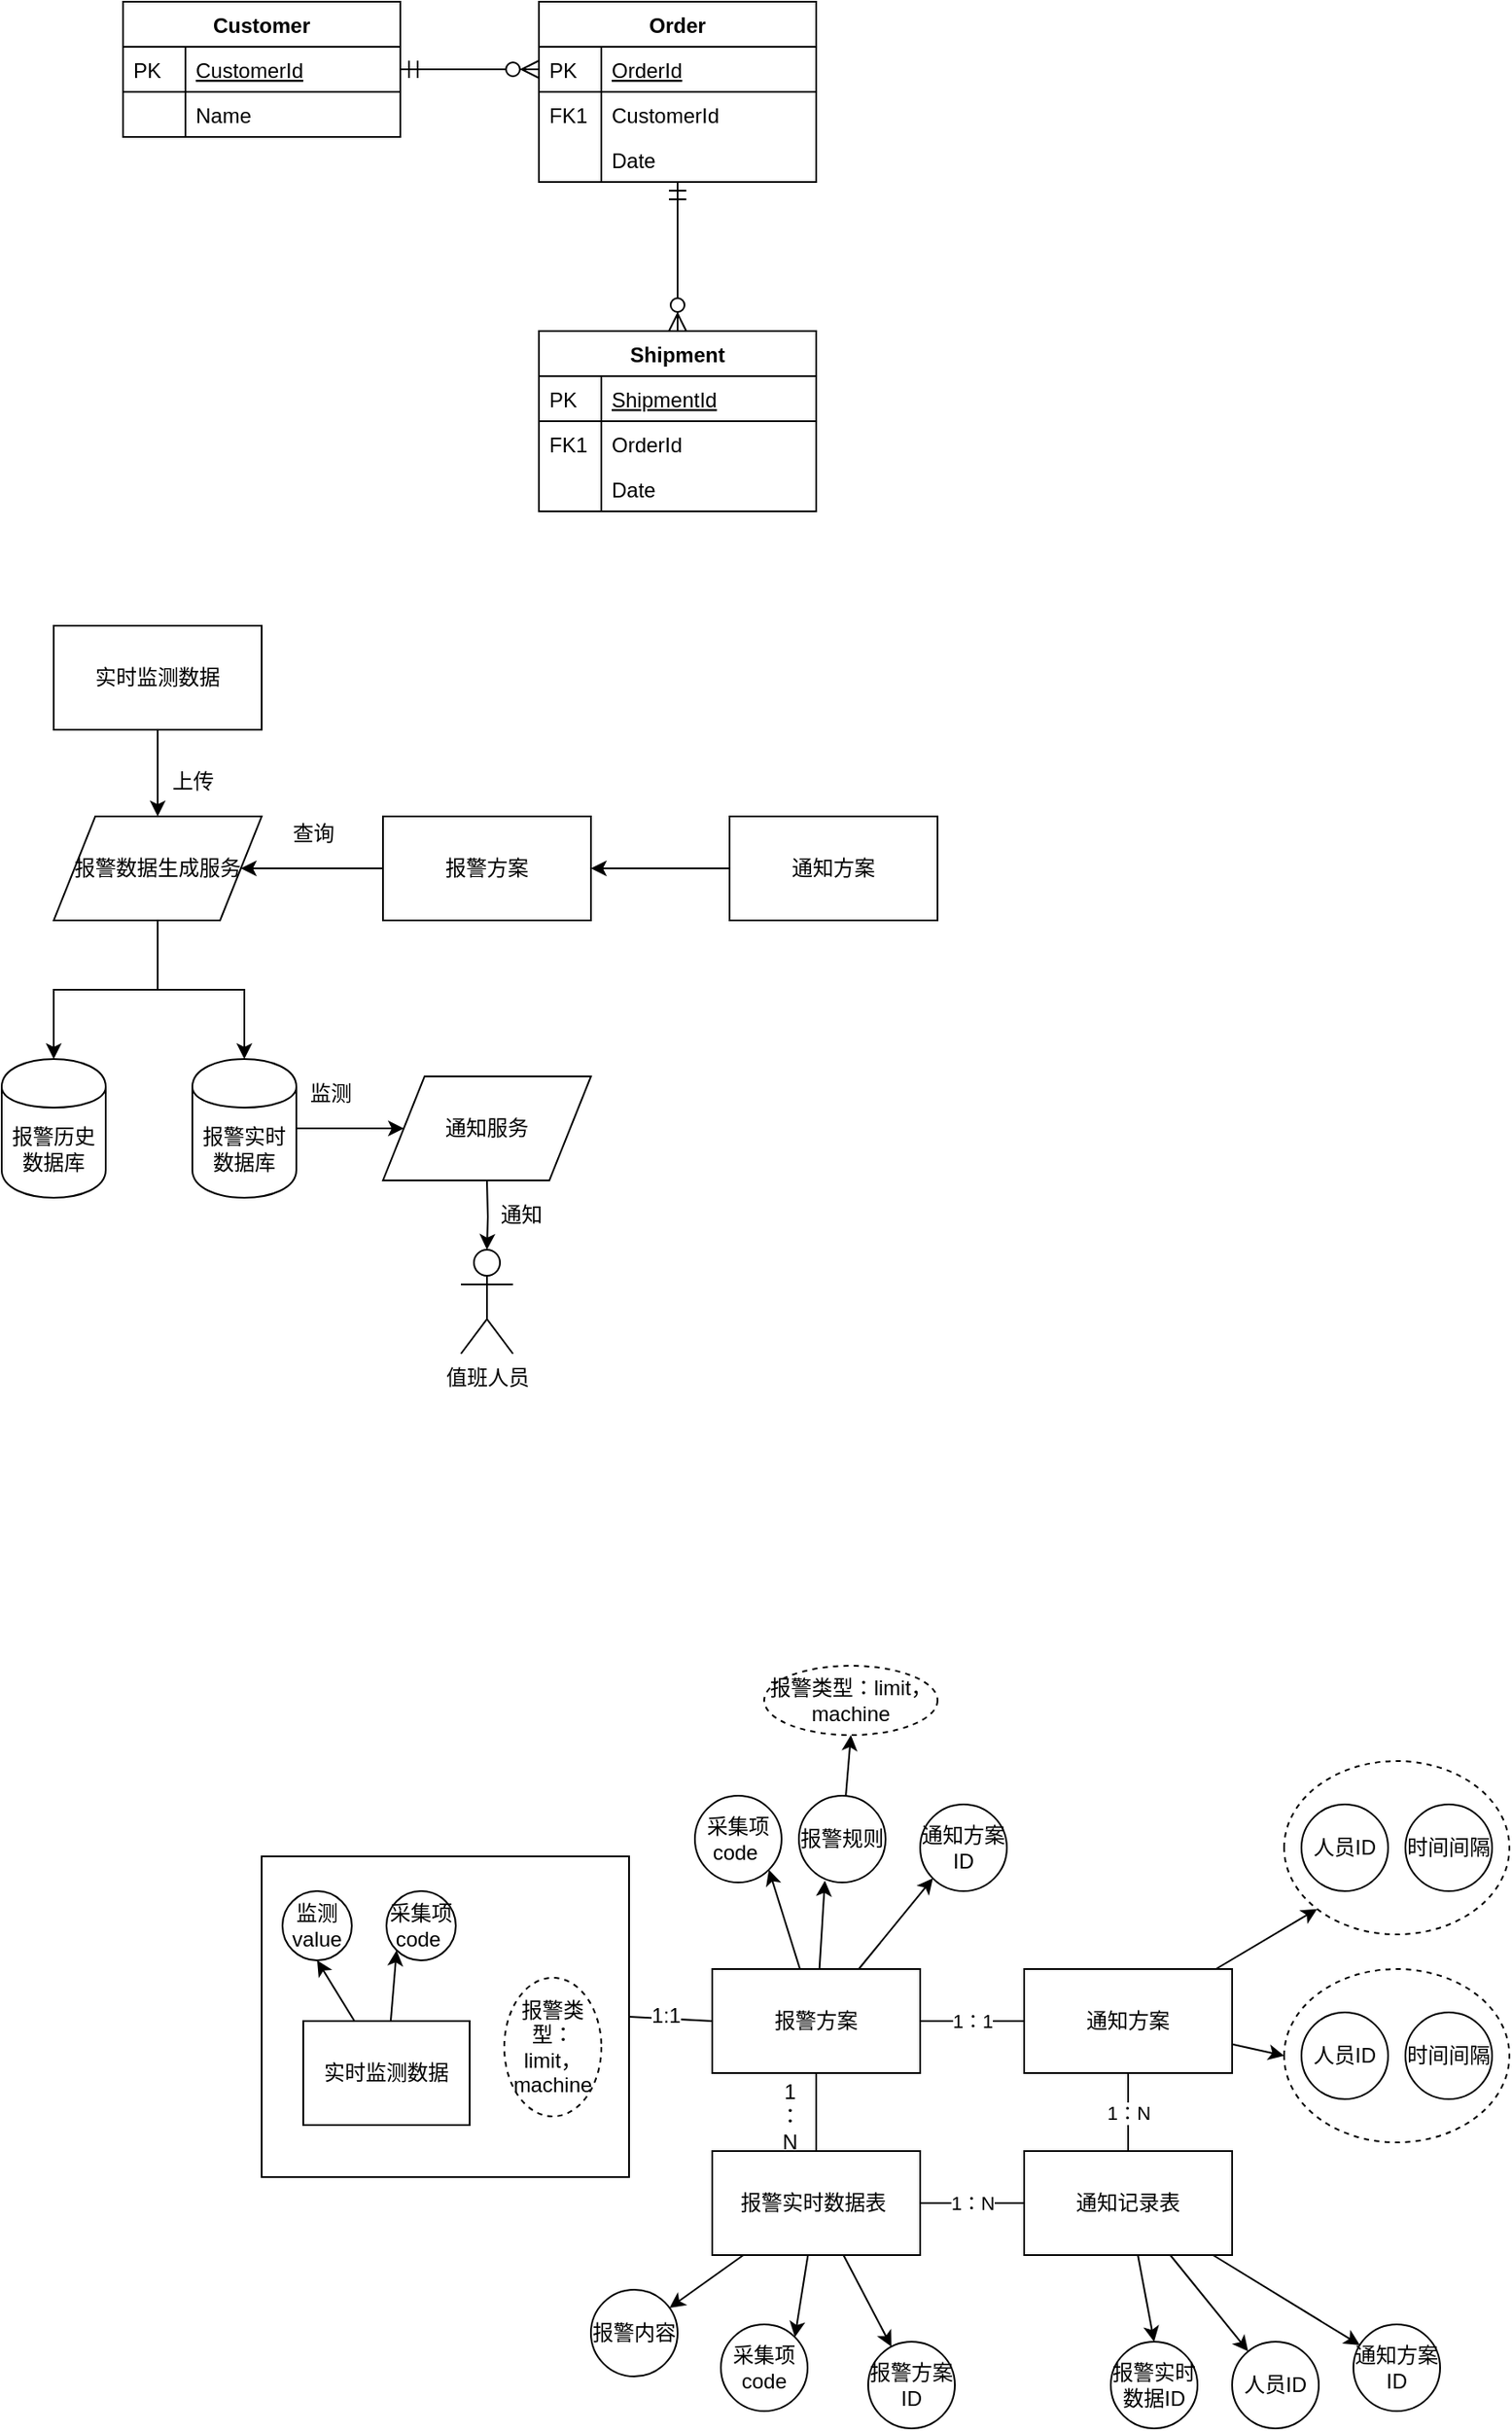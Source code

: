 <mxfile version="12.6.5" type="github">
  <diagram id="C5RBs43oDa-KdzZeNtuy" name="Page-1">
    <mxGraphModel dx="1414" dy="749" grid="1" gridSize="10" guides="1" tooltips="1" connect="1" arrows="1" fold="1" page="1" pageScale="1" pageWidth="827" pageHeight="1169" math="0" shadow="0">
      <root>
        <mxCell id="WIyWlLk6GJQsqaUBKTNV-0"/>
        <mxCell id="WIyWlLk6GJQsqaUBKTNV-1" parent="WIyWlLk6GJQsqaUBKTNV-0"/>
        <mxCell id="zkfFHV4jXpPFQw0GAbJ--51" value="Customer" style="swimlane;fontStyle=1;childLayout=stackLayout;horizontal=1;startSize=26;horizontalStack=0;resizeParent=1;resizeLast=0;collapsible=1;marginBottom=0;rounded=0;shadow=0;strokeWidth=1;" parent="WIyWlLk6GJQsqaUBKTNV-1" vertex="1">
          <mxGeometry x="160" y="120" width="160" height="78" as="geometry">
            <mxRectangle x="20" y="80" width="160" height="26" as="alternateBounds"/>
          </mxGeometry>
        </mxCell>
        <mxCell id="zkfFHV4jXpPFQw0GAbJ--52" value="CustomerId" style="shape=partialRectangle;top=0;left=0;right=0;bottom=1;align=left;verticalAlign=top;fillColor=none;spacingLeft=40;spacingRight=4;overflow=hidden;rotatable=0;points=[[0,0.5],[1,0.5]];portConstraint=eastwest;dropTarget=0;rounded=0;shadow=0;strokeWidth=1;fontStyle=4" parent="zkfFHV4jXpPFQw0GAbJ--51" vertex="1">
          <mxGeometry y="26" width="160" height="26" as="geometry"/>
        </mxCell>
        <mxCell id="zkfFHV4jXpPFQw0GAbJ--53" value="PK" style="shape=partialRectangle;top=0;left=0;bottom=0;fillColor=none;align=left;verticalAlign=top;spacingLeft=4;spacingRight=4;overflow=hidden;rotatable=0;points=[];portConstraint=eastwest;part=1;" parent="zkfFHV4jXpPFQw0GAbJ--52" vertex="1" connectable="0">
          <mxGeometry width="36" height="26" as="geometry"/>
        </mxCell>
        <mxCell id="zkfFHV4jXpPFQw0GAbJ--54" value="Name" style="shape=partialRectangle;top=0;left=0;right=0;bottom=0;align=left;verticalAlign=top;fillColor=none;spacingLeft=40;spacingRight=4;overflow=hidden;rotatable=0;points=[[0,0.5],[1,0.5]];portConstraint=eastwest;dropTarget=0;rounded=0;shadow=0;strokeWidth=1;" parent="zkfFHV4jXpPFQw0GAbJ--51" vertex="1">
          <mxGeometry y="52" width="160" height="26" as="geometry"/>
        </mxCell>
        <mxCell id="zkfFHV4jXpPFQw0GAbJ--55" value="" style="shape=partialRectangle;top=0;left=0;bottom=0;fillColor=none;align=left;verticalAlign=top;spacingLeft=4;spacingRight=4;overflow=hidden;rotatable=0;points=[];portConstraint=eastwest;part=1;" parent="zkfFHV4jXpPFQw0GAbJ--54" vertex="1" connectable="0">
          <mxGeometry width="36" height="26" as="geometry"/>
        </mxCell>
        <mxCell id="zkfFHV4jXpPFQw0GAbJ--56" value="Order" style="swimlane;fontStyle=1;childLayout=stackLayout;horizontal=1;startSize=26;horizontalStack=0;resizeParent=1;resizeLast=0;collapsible=1;marginBottom=0;rounded=0;shadow=0;strokeWidth=1;" parent="WIyWlLk6GJQsqaUBKTNV-1" vertex="1">
          <mxGeometry x="400" y="120" width="160" height="104" as="geometry">
            <mxRectangle x="260" y="80" width="160" height="26" as="alternateBounds"/>
          </mxGeometry>
        </mxCell>
        <mxCell id="zkfFHV4jXpPFQw0GAbJ--57" value="OrderId" style="shape=partialRectangle;top=0;left=0;right=0;bottom=1;align=left;verticalAlign=top;fillColor=none;spacingLeft=40;spacingRight=4;overflow=hidden;rotatable=0;points=[[0,0.5],[1,0.5]];portConstraint=eastwest;dropTarget=0;rounded=0;shadow=0;strokeWidth=1;fontStyle=4" parent="zkfFHV4jXpPFQw0GAbJ--56" vertex="1">
          <mxGeometry y="26" width="160" height="26" as="geometry"/>
        </mxCell>
        <mxCell id="zkfFHV4jXpPFQw0GAbJ--58" value="PK" style="shape=partialRectangle;top=0;left=0;bottom=0;fillColor=none;align=left;verticalAlign=top;spacingLeft=4;spacingRight=4;overflow=hidden;rotatable=0;points=[];portConstraint=eastwest;part=1;" parent="zkfFHV4jXpPFQw0GAbJ--57" vertex="1" connectable="0">
          <mxGeometry width="36" height="26" as="geometry"/>
        </mxCell>
        <mxCell id="zkfFHV4jXpPFQw0GAbJ--59" value="CustomerId" style="shape=partialRectangle;top=0;left=0;right=0;bottom=0;align=left;verticalAlign=top;fillColor=none;spacingLeft=40;spacingRight=4;overflow=hidden;rotatable=0;points=[[0,0.5],[1,0.5]];portConstraint=eastwest;dropTarget=0;rounded=0;shadow=0;strokeWidth=1;" parent="zkfFHV4jXpPFQw0GAbJ--56" vertex="1">
          <mxGeometry y="52" width="160" height="26" as="geometry"/>
        </mxCell>
        <mxCell id="zkfFHV4jXpPFQw0GAbJ--60" value="FK1" style="shape=partialRectangle;top=0;left=0;bottom=0;fillColor=none;align=left;verticalAlign=top;spacingLeft=4;spacingRight=4;overflow=hidden;rotatable=0;points=[];portConstraint=eastwest;part=1;" parent="zkfFHV4jXpPFQw0GAbJ--59" vertex="1" connectable="0">
          <mxGeometry width="36" height="26" as="geometry"/>
        </mxCell>
        <mxCell id="zkfFHV4jXpPFQw0GAbJ--61" value="Date" style="shape=partialRectangle;top=0;left=0;right=0;bottom=0;align=left;verticalAlign=top;fillColor=none;spacingLeft=40;spacingRight=4;overflow=hidden;rotatable=0;points=[[0,0.5],[1,0.5]];portConstraint=eastwest;dropTarget=0;rounded=0;shadow=0;strokeWidth=1;" parent="zkfFHV4jXpPFQw0GAbJ--56" vertex="1">
          <mxGeometry y="78" width="160" height="26" as="geometry"/>
        </mxCell>
        <mxCell id="zkfFHV4jXpPFQw0GAbJ--62" value="" style="shape=partialRectangle;top=0;left=0;bottom=0;fillColor=none;align=left;verticalAlign=top;spacingLeft=4;spacingRight=4;overflow=hidden;rotatable=0;points=[];portConstraint=eastwest;part=1;" parent="zkfFHV4jXpPFQw0GAbJ--61" vertex="1" connectable="0">
          <mxGeometry width="36" height="26" as="geometry"/>
        </mxCell>
        <mxCell id="zkfFHV4jXpPFQw0GAbJ--63" value="" style="edgeStyle=orthogonalEdgeStyle;endArrow=ERzeroToMany;startArrow=ERmandOne;shadow=0;strokeWidth=1;endSize=8;startSize=8;" parent="WIyWlLk6GJQsqaUBKTNV-1" source="zkfFHV4jXpPFQw0GAbJ--52" target="zkfFHV4jXpPFQw0GAbJ--57" edge="1">
          <mxGeometry width="100" height="100" relative="1" as="geometry">
            <mxPoint x="310" y="390" as="sourcePoint"/>
            <mxPoint x="410" y="290" as="targetPoint"/>
          </mxGeometry>
        </mxCell>
        <mxCell id="zkfFHV4jXpPFQw0GAbJ--64" value="Shipment" style="swimlane;fontStyle=1;childLayout=stackLayout;horizontal=1;startSize=26;horizontalStack=0;resizeParent=1;resizeLast=0;collapsible=1;marginBottom=0;rounded=0;shadow=0;strokeWidth=1;" parent="WIyWlLk6GJQsqaUBKTNV-1" vertex="1">
          <mxGeometry x="400" y="310" width="160" height="104" as="geometry">
            <mxRectangle x="260" y="270" width="160" height="26" as="alternateBounds"/>
          </mxGeometry>
        </mxCell>
        <mxCell id="zkfFHV4jXpPFQw0GAbJ--65" value="ShipmentId" style="shape=partialRectangle;top=0;left=0;right=0;bottom=1;align=left;verticalAlign=top;fillColor=none;spacingLeft=40;spacingRight=4;overflow=hidden;rotatable=0;points=[[0,0.5],[1,0.5]];portConstraint=eastwest;dropTarget=0;rounded=0;shadow=0;strokeWidth=1;fontStyle=4" parent="zkfFHV4jXpPFQw0GAbJ--64" vertex="1">
          <mxGeometry y="26" width="160" height="26" as="geometry"/>
        </mxCell>
        <mxCell id="zkfFHV4jXpPFQw0GAbJ--66" value="PK" style="shape=partialRectangle;top=0;left=0;bottom=0;fillColor=none;align=left;verticalAlign=top;spacingLeft=4;spacingRight=4;overflow=hidden;rotatable=0;points=[];portConstraint=eastwest;part=1;" parent="zkfFHV4jXpPFQw0GAbJ--65" vertex="1" connectable="0">
          <mxGeometry width="36" height="26" as="geometry"/>
        </mxCell>
        <mxCell id="zkfFHV4jXpPFQw0GAbJ--67" value="OrderId" style="shape=partialRectangle;top=0;left=0;right=0;bottom=0;align=left;verticalAlign=top;fillColor=none;spacingLeft=40;spacingRight=4;overflow=hidden;rotatable=0;points=[[0,0.5],[1,0.5]];portConstraint=eastwest;dropTarget=0;rounded=0;shadow=0;strokeWidth=1;" parent="zkfFHV4jXpPFQw0GAbJ--64" vertex="1">
          <mxGeometry y="52" width="160" height="26" as="geometry"/>
        </mxCell>
        <mxCell id="zkfFHV4jXpPFQw0GAbJ--68" value="FK1" style="shape=partialRectangle;top=0;left=0;bottom=0;fillColor=none;align=left;verticalAlign=top;spacingLeft=4;spacingRight=4;overflow=hidden;rotatable=0;points=[];portConstraint=eastwest;part=1;" parent="zkfFHV4jXpPFQw0GAbJ--67" vertex="1" connectable="0">
          <mxGeometry width="36" height="26" as="geometry"/>
        </mxCell>
        <mxCell id="zkfFHV4jXpPFQw0GAbJ--69" value="Date" style="shape=partialRectangle;top=0;left=0;right=0;bottom=0;align=left;verticalAlign=top;fillColor=none;spacingLeft=40;spacingRight=4;overflow=hidden;rotatable=0;points=[[0,0.5],[1,0.5]];portConstraint=eastwest;dropTarget=0;rounded=0;shadow=0;strokeWidth=1;" parent="zkfFHV4jXpPFQw0GAbJ--64" vertex="1">
          <mxGeometry y="78" width="160" height="26" as="geometry"/>
        </mxCell>
        <mxCell id="zkfFHV4jXpPFQw0GAbJ--70" value="" style="shape=partialRectangle;top=0;left=0;bottom=0;fillColor=none;align=left;verticalAlign=top;spacingLeft=4;spacingRight=4;overflow=hidden;rotatable=0;points=[];portConstraint=eastwest;part=1;" parent="zkfFHV4jXpPFQw0GAbJ--69" vertex="1" connectable="0">
          <mxGeometry width="36" height="26" as="geometry"/>
        </mxCell>
        <mxCell id="zkfFHV4jXpPFQw0GAbJ--71" value="" style="edgeStyle=orthogonalEdgeStyle;endArrow=ERzeroToMany;startArrow=ERmandOne;shadow=0;strokeWidth=1;endSize=8;startSize=8;" parent="WIyWlLk6GJQsqaUBKTNV-1" source="zkfFHV4jXpPFQw0GAbJ--56" target="zkfFHV4jXpPFQw0GAbJ--64" edge="1">
          <mxGeometry width="100" height="100" relative="1" as="geometry">
            <mxPoint x="410" y="182" as="sourcePoint"/>
            <mxPoint x="330" y="169" as="targetPoint"/>
            <Array as="points"/>
          </mxGeometry>
        </mxCell>
        <mxCell id="VZYzB3Bb4OvdbCZEF3PQ-10" style="edgeStyle=orthogonalEdgeStyle;rounded=0;orthogonalLoop=1;jettySize=auto;html=1;entryX=1;entryY=0.5;entryDx=0;entryDy=0;" edge="1" parent="WIyWlLk6GJQsqaUBKTNV-1" source="VZYzB3Bb4OvdbCZEF3PQ-0" target="VZYzB3Bb4OvdbCZEF3PQ-7">
          <mxGeometry relative="1" as="geometry"/>
        </mxCell>
        <mxCell id="VZYzB3Bb4OvdbCZEF3PQ-0" value="报警方案" style="rounded=0;whiteSpace=wrap;html=1;" vertex="1" parent="WIyWlLk6GJQsqaUBKTNV-1">
          <mxGeometry x="310" y="590" width="120" height="60" as="geometry"/>
        </mxCell>
        <mxCell id="VZYzB3Bb4OvdbCZEF3PQ-11" style="edgeStyle=orthogonalEdgeStyle;rounded=0;orthogonalLoop=1;jettySize=auto;html=1;" edge="1" parent="WIyWlLk6GJQsqaUBKTNV-1" source="VZYzB3Bb4OvdbCZEF3PQ-1" target="VZYzB3Bb4OvdbCZEF3PQ-0">
          <mxGeometry relative="1" as="geometry"/>
        </mxCell>
        <mxCell id="VZYzB3Bb4OvdbCZEF3PQ-1" value="通知方案" style="rounded=0;whiteSpace=wrap;html=1;" vertex="1" parent="WIyWlLk6GJQsqaUBKTNV-1">
          <mxGeometry x="510" y="590" width="120" height="60" as="geometry"/>
        </mxCell>
        <mxCell id="VZYzB3Bb4OvdbCZEF3PQ-8" style="edgeStyle=orthogonalEdgeStyle;rounded=0;orthogonalLoop=1;jettySize=auto;html=1;" edge="1" parent="WIyWlLk6GJQsqaUBKTNV-1" source="VZYzB3Bb4OvdbCZEF3PQ-2" target="VZYzB3Bb4OvdbCZEF3PQ-7">
          <mxGeometry relative="1" as="geometry"/>
        </mxCell>
        <mxCell id="VZYzB3Bb4OvdbCZEF3PQ-2" value="实时监测数据" style="rounded=0;whiteSpace=wrap;html=1;" vertex="1" parent="WIyWlLk6GJQsqaUBKTNV-1">
          <mxGeometry x="120" y="480" width="120" height="60" as="geometry"/>
        </mxCell>
        <mxCell id="VZYzB3Bb4OvdbCZEF3PQ-23" style="edgeStyle=orthogonalEdgeStyle;rounded=0;orthogonalLoop=1;jettySize=auto;html=1;entryX=0.5;entryY=0;entryDx=0;entryDy=0;entryPerimeter=0;" edge="1" parent="WIyWlLk6GJQsqaUBKTNV-1" target="VZYzB3Bb4OvdbCZEF3PQ-14">
          <mxGeometry relative="1" as="geometry">
            <mxPoint x="370" y="800" as="sourcePoint"/>
          </mxGeometry>
        </mxCell>
        <mxCell id="VZYzB3Bb4OvdbCZEF3PQ-22" style="edgeStyle=orthogonalEdgeStyle;rounded=0;orthogonalLoop=1;jettySize=auto;html=1;" edge="1" parent="WIyWlLk6GJQsqaUBKTNV-1" source="VZYzB3Bb4OvdbCZEF3PQ-5" target="VZYzB3Bb4OvdbCZEF3PQ-28">
          <mxGeometry relative="1" as="geometry">
            <mxPoint x="310" y="770" as="targetPoint"/>
          </mxGeometry>
        </mxCell>
        <mxCell id="VZYzB3Bb4OvdbCZEF3PQ-5" value="报警实时数据库" style="shape=cylinder;whiteSpace=wrap;html=1;boundedLbl=1;backgroundOutline=1;" vertex="1" parent="WIyWlLk6GJQsqaUBKTNV-1">
          <mxGeometry x="200" y="730" width="60" height="80" as="geometry"/>
        </mxCell>
        <mxCell id="VZYzB3Bb4OvdbCZEF3PQ-6" value="报警历史数据库" style="shape=cylinder;whiteSpace=wrap;html=1;boundedLbl=1;backgroundOutline=1;" vertex="1" parent="WIyWlLk6GJQsqaUBKTNV-1">
          <mxGeometry x="90" y="730" width="60" height="80" as="geometry"/>
        </mxCell>
        <mxCell id="VZYzB3Bb4OvdbCZEF3PQ-12" style="edgeStyle=orthogonalEdgeStyle;rounded=0;orthogonalLoop=1;jettySize=auto;html=1;" edge="1" parent="WIyWlLk6GJQsqaUBKTNV-1" source="VZYzB3Bb4OvdbCZEF3PQ-7" target="VZYzB3Bb4OvdbCZEF3PQ-6">
          <mxGeometry relative="1" as="geometry"/>
        </mxCell>
        <mxCell id="VZYzB3Bb4OvdbCZEF3PQ-13" style="edgeStyle=orthogonalEdgeStyle;rounded=0;orthogonalLoop=1;jettySize=auto;html=1;" edge="1" parent="WIyWlLk6GJQsqaUBKTNV-1" source="VZYzB3Bb4OvdbCZEF3PQ-7" target="VZYzB3Bb4OvdbCZEF3PQ-5">
          <mxGeometry relative="1" as="geometry"/>
        </mxCell>
        <mxCell id="VZYzB3Bb4OvdbCZEF3PQ-7" value="&lt;span style=&quot;white-space: normal&quot;&gt;报警数据生成服务&lt;/span&gt;" style="shape=parallelogram;perimeter=parallelogramPerimeter;whiteSpace=wrap;html=1;" vertex="1" parent="WIyWlLk6GJQsqaUBKTNV-1">
          <mxGeometry x="120" y="590" width="120" height="60" as="geometry"/>
        </mxCell>
        <mxCell id="VZYzB3Bb4OvdbCZEF3PQ-9" value="上传" style="text;html=1;align=center;verticalAlign=middle;resizable=0;points=[];autosize=1;" vertex="1" parent="WIyWlLk6GJQsqaUBKTNV-1">
          <mxGeometry x="180" y="560" width="40" height="20" as="geometry"/>
        </mxCell>
        <mxCell id="VZYzB3Bb4OvdbCZEF3PQ-14" value="值班人员" style="shape=umlActor;verticalLabelPosition=bottom;labelBackgroundColor=#ffffff;verticalAlign=top;html=1;outlineConnect=0;" vertex="1" parent="WIyWlLk6GJQsqaUBKTNV-1">
          <mxGeometry x="355" y="840" width="30" height="60" as="geometry"/>
        </mxCell>
        <mxCell id="VZYzB3Bb4OvdbCZEF3PQ-15" value="查询" style="text;html=1;strokeColor=none;fillColor=none;align=center;verticalAlign=middle;whiteSpace=wrap;rounded=0;" vertex="1" parent="WIyWlLk6GJQsqaUBKTNV-1">
          <mxGeometry x="250" y="590" width="40" height="20" as="geometry"/>
        </mxCell>
        <mxCell id="VZYzB3Bb4OvdbCZEF3PQ-24" value="监测" style="text;html=1;strokeColor=none;fillColor=none;align=center;verticalAlign=middle;whiteSpace=wrap;rounded=0;" vertex="1" parent="WIyWlLk6GJQsqaUBKTNV-1">
          <mxGeometry x="260" y="740" width="40" height="20" as="geometry"/>
        </mxCell>
        <mxCell id="VZYzB3Bb4OvdbCZEF3PQ-27" value="通知" style="text;html=1;strokeColor=none;fillColor=none;align=center;verticalAlign=middle;whiteSpace=wrap;rounded=0;" vertex="1" parent="WIyWlLk6GJQsqaUBKTNV-1">
          <mxGeometry x="370" y="810" width="40" height="20" as="geometry"/>
        </mxCell>
        <mxCell id="VZYzB3Bb4OvdbCZEF3PQ-28" value="通知服务" style="shape=parallelogram;perimeter=parallelogramPerimeter;whiteSpace=wrap;html=1;" vertex="1" parent="WIyWlLk6GJQsqaUBKTNV-1">
          <mxGeometry x="310" y="740" width="120" height="60" as="geometry"/>
        </mxCell>
        <mxCell id="VZYzB3Bb4OvdbCZEF3PQ-68" value="" style="group" vertex="1" connectable="0" parent="WIyWlLk6GJQsqaUBKTNV-1">
          <mxGeometry x="490" y="1155" width="180" height="160" as="geometry"/>
        </mxCell>
        <mxCell id="VZYzB3Bb4OvdbCZEF3PQ-30" value="报警方案" style="rounded=0;whiteSpace=wrap;html=1;" vertex="1" parent="VZYzB3Bb4OvdbCZEF3PQ-68">
          <mxGeometry x="10" y="100" width="120" height="60" as="geometry"/>
        </mxCell>
        <mxCell id="VZYzB3Bb4OvdbCZEF3PQ-49" value="通知方案ID" style="ellipse;whiteSpace=wrap;html=1;aspect=fixed;fillColor=none;" vertex="1" parent="VZYzB3Bb4OvdbCZEF3PQ-68">
          <mxGeometry x="130" y="5" width="50" height="50" as="geometry"/>
        </mxCell>
        <mxCell id="VZYzB3Bb4OvdbCZEF3PQ-51" style="edgeStyle=none;rounded=0;orthogonalLoop=1;jettySize=auto;html=1;entryX=0;entryY=1;entryDx=0;entryDy=0;" edge="1" parent="VZYzB3Bb4OvdbCZEF3PQ-68" source="VZYzB3Bb4OvdbCZEF3PQ-30" target="VZYzB3Bb4OvdbCZEF3PQ-49">
          <mxGeometry relative="1" as="geometry"/>
        </mxCell>
        <mxCell id="VZYzB3Bb4OvdbCZEF3PQ-54" value="采集项code&amp;nbsp;" style="ellipse;whiteSpace=wrap;html=1;aspect=fixed;fillColor=none;" vertex="1" parent="VZYzB3Bb4OvdbCZEF3PQ-68">
          <mxGeometry width="50" height="50" as="geometry"/>
        </mxCell>
        <mxCell id="VZYzB3Bb4OvdbCZEF3PQ-55" style="edgeStyle=none;rounded=0;orthogonalLoop=1;jettySize=auto;html=1;entryX=1;entryY=1;entryDx=0;entryDy=0;" edge="1" parent="VZYzB3Bb4OvdbCZEF3PQ-68" source="VZYzB3Bb4OvdbCZEF3PQ-30" target="VZYzB3Bb4OvdbCZEF3PQ-54">
          <mxGeometry relative="1" as="geometry"/>
        </mxCell>
        <mxCell id="VZYzB3Bb4OvdbCZEF3PQ-63" value="报警规则" style="ellipse;whiteSpace=wrap;html=1;aspect=fixed;fillColor=none;" vertex="1" parent="VZYzB3Bb4OvdbCZEF3PQ-68">
          <mxGeometry x="60" width="50" height="50" as="geometry"/>
        </mxCell>
        <mxCell id="VZYzB3Bb4OvdbCZEF3PQ-64" style="edgeStyle=none;rounded=0;orthogonalLoop=1;jettySize=auto;html=1;entryX=0.3;entryY=0.98;entryDx=0;entryDy=0;entryPerimeter=0;" edge="1" parent="VZYzB3Bb4OvdbCZEF3PQ-68" source="VZYzB3Bb4OvdbCZEF3PQ-30" target="VZYzB3Bb4OvdbCZEF3PQ-63">
          <mxGeometry relative="1" as="geometry"/>
        </mxCell>
        <mxCell id="VZYzB3Bb4OvdbCZEF3PQ-69" value="" style="group" vertex="1" connectable="0" parent="WIyWlLk6GJQsqaUBKTNV-1">
          <mxGeometry x="680" y="1135" width="280" height="220" as="geometry"/>
        </mxCell>
        <mxCell id="VZYzB3Bb4OvdbCZEF3PQ-31" value="通知方案" style="rounded=0;whiteSpace=wrap;html=1;" vertex="1" parent="VZYzB3Bb4OvdbCZEF3PQ-69">
          <mxGeometry y="120" width="120" height="60" as="geometry"/>
        </mxCell>
        <mxCell id="VZYzB3Bb4OvdbCZEF3PQ-41" value="" style="group" vertex="1" connectable="0" parent="VZYzB3Bb4OvdbCZEF3PQ-69">
          <mxGeometry x="150" width="130" height="100" as="geometry"/>
        </mxCell>
        <mxCell id="VZYzB3Bb4OvdbCZEF3PQ-34" value="人员ID" style="ellipse;whiteSpace=wrap;html=1;aspect=fixed;" vertex="1" parent="VZYzB3Bb4OvdbCZEF3PQ-41">
          <mxGeometry x="10" y="25" width="50" height="50" as="geometry"/>
        </mxCell>
        <mxCell id="VZYzB3Bb4OvdbCZEF3PQ-36" value="时间间隔" style="ellipse;whiteSpace=wrap;html=1;aspect=fixed;" vertex="1" parent="VZYzB3Bb4OvdbCZEF3PQ-41">
          <mxGeometry x="70" y="25" width="50" height="50" as="geometry"/>
        </mxCell>
        <mxCell id="VZYzB3Bb4OvdbCZEF3PQ-38" value="" style="ellipse;whiteSpace=wrap;html=1;align=center;dashed=1;fillColor=none;direction=west;" vertex="1" parent="VZYzB3Bb4OvdbCZEF3PQ-41">
          <mxGeometry width="130" height="100" as="geometry"/>
        </mxCell>
        <mxCell id="VZYzB3Bb4OvdbCZEF3PQ-48" style="edgeStyle=none;rounded=0;orthogonalLoop=1;jettySize=auto;html=1;entryX=1;entryY=0;entryDx=0;entryDy=0;" edge="1" parent="VZYzB3Bb4OvdbCZEF3PQ-69" source="VZYzB3Bb4OvdbCZEF3PQ-31" target="VZYzB3Bb4OvdbCZEF3PQ-38">
          <mxGeometry relative="1" as="geometry">
            <mxPoint x="140" y="90" as="targetPoint"/>
          </mxGeometry>
        </mxCell>
        <mxCell id="VZYzB3Bb4OvdbCZEF3PQ-42" value="" style="group" vertex="1" connectable="0" parent="VZYzB3Bb4OvdbCZEF3PQ-69">
          <mxGeometry x="150" y="120" width="130" height="100" as="geometry"/>
        </mxCell>
        <mxCell id="VZYzB3Bb4OvdbCZEF3PQ-43" value="人员ID" style="ellipse;whiteSpace=wrap;html=1;aspect=fixed;" vertex="1" parent="VZYzB3Bb4OvdbCZEF3PQ-42">
          <mxGeometry x="10" y="25" width="50" height="50" as="geometry"/>
        </mxCell>
        <mxCell id="VZYzB3Bb4OvdbCZEF3PQ-44" value="时间间隔" style="ellipse;whiteSpace=wrap;html=1;aspect=fixed;" vertex="1" parent="VZYzB3Bb4OvdbCZEF3PQ-42">
          <mxGeometry x="70" y="25" width="50" height="50" as="geometry"/>
        </mxCell>
        <mxCell id="VZYzB3Bb4OvdbCZEF3PQ-45" value="" style="ellipse;whiteSpace=wrap;html=1;align=center;dashed=1;fillColor=none;direction=west;" vertex="1" parent="VZYzB3Bb4OvdbCZEF3PQ-42">
          <mxGeometry width="130" height="100" as="geometry"/>
        </mxCell>
        <mxCell id="VZYzB3Bb4OvdbCZEF3PQ-47" style="rounded=0;orthogonalLoop=1;jettySize=auto;html=1;entryX=1;entryY=0.5;entryDx=0;entryDy=0;" edge="1" parent="VZYzB3Bb4OvdbCZEF3PQ-69" source="VZYzB3Bb4OvdbCZEF3PQ-31" target="VZYzB3Bb4OvdbCZEF3PQ-45">
          <mxGeometry relative="1" as="geometry"/>
        </mxCell>
        <mxCell id="VZYzB3Bb4OvdbCZEF3PQ-75" value="" style="group" vertex="1" connectable="0" parent="WIyWlLk6GJQsqaUBKTNV-1">
          <mxGeometry x="430" y="1360" width="210" height="160" as="geometry"/>
        </mxCell>
        <mxCell id="VZYzB3Bb4OvdbCZEF3PQ-32" value="报警实时数据表&amp;nbsp;" style="rounded=0;whiteSpace=wrap;html=1;" vertex="1" parent="VZYzB3Bb4OvdbCZEF3PQ-75">
          <mxGeometry x="70" width="120" height="60" as="geometry"/>
        </mxCell>
        <mxCell id="VZYzB3Bb4OvdbCZEF3PQ-56" value="采集项code" style="ellipse;whiteSpace=wrap;html=1;aspect=fixed;fillColor=none;" vertex="1" parent="VZYzB3Bb4OvdbCZEF3PQ-75">
          <mxGeometry x="75" y="100" width="50" height="50" as="geometry"/>
        </mxCell>
        <mxCell id="VZYzB3Bb4OvdbCZEF3PQ-74" style="edgeStyle=none;rounded=0;orthogonalLoop=1;jettySize=auto;html=1;entryX=1;entryY=0;entryDx=0;entryDy=0;" edge="1" parent="VZYzB3Bb4OvdbCZEF3PQ-75" source="VZYzB3Bb4OvdbCZEF3PQ-32" target="VZYzB3Bb4OvdbCZEF3PQ-56">
          <mxGeometry relative="1" as="geometry"/>
        </mxCell>
        <mxCell id="VZYzB3Bb4OvdbCZEF3PQ-57" value="报警方案ID" style="ellipse;whiteSpace=wrap;html=1;aspect=fixed;fillColor=none;" vertex="1" parent="VZYzB3Bb4OvdbCZEF3PQ-75">
          <mxGeometry x="160" y="110" width="50" height="50" as="geometry"/>
        </mxCell>
        <mxCell id="VZYzB3Bb4OvdbCZEF3PQ-67" style="edgeStyle=none;rounded=0;orthogonalLoop=1;jettySize=auto;html=1;" edge="1" parent="VZYzB3Bb4OvdbCZEF3PQ-75" source="VZYzB3Bb4OvdbCZEF3PQ-32" target="VZYzB3Bb4OvdbCZEF3PQ-57">
          <mxGeometry relative="1" as="geometry"/>
        </mxCell>
        <mxCell id="VZYzB3Bb4OvdbCZEF3PQ-59" value="报警内容" style="ellipse;whiteSpace=wrap;html=1;aspect=fixed;fillColor=none;" vertex="1" parent="VZYzB3Bb4OvdbCZEF3PQ-75">
          <mxGeometry y="80" width="50" height="50" as="geometry"/>
        </mxCell>
        <mxCell id="VZYzB3Bb4OvdbCZEF3PQ-65" style="edgeStyle=none;rounded=0;orthogonalLoop=1;jettySize=auto;html=1;" edge="1" parent="VZYzB3Bb4OvdbCZEF3PQ-75" source="VZYzB3Bb4OvdbCZEF3PQ-32" target="VZYzB3Bb4OvdbCZEF3PQ-59">
          <mxGeometry relative="1" as="geometry"/>
        </mxCell>
        <mxCell id="VZYzB3Bb4OvdbCZEF3PQ-76" value="1：1" style="edgeStyle=none;rounded=0;orthogonalLoop=1;jettySize=auto;html=1;endArrow=none;endFill=0;" edge="1" parent="WIyWlLk6GJQsqaUBKTNV-1" source="VZYzB3Bb4OvdbCZEF3PQ-30" target="VZYzB3Bb4OvdbCZEF3PQ-31">
          <mxGeometry relative="1" as="geometry"/>
        </mxCell>
        <mxCell id="VZYzB3Bb4OvdbCZEF3PQ-79" style="edgeStyle=none;rounded=0;orthogonalLoop=1;jettySize=auto;html=1;endArrow=none;endFill=0;" edge="1" parent="WIyWlLk6GJQsqaUBKTNV-1" source="VZYzB3Bb4OvdbCZEF3PQ-30" target="VZYzB3Bb4OvdbCZEF3PQ-32">
          <mxGeometry relative="1" as="geometry"/>
        </mxCell>
        <mxCell id="VZYzB3Bb4OvdbCZEF3PQ-80" value="1&lt;br&gt;：&lt;br&gt;N" style="text;html=1;strokeColor=none;fillColor=none;align=center;verticalAlign=middle;whiteSpace=wrap;rounded=0;" vertex="1" parent="WIyWlLk6GJQsqaUBKTNV-1">
          <mxGeometry x="530" y="1330" width="30" height="20" as="geometry"/>
        </mxCell>
        <mxCell id="VZYzB3Bb4OvdbCZEF3PQ-95" style="edgeStyle=none;rounded=0;orthogonalLoop=1;jettySize=auto;html=1;entryX=0.5;entryY=0;entryDx=0;entryDy=0;endArrow=classic;endFill=1;" edge="1" parent="WIyWlLk6GJQsqaUBKTNV-1" source="VZYzB3Bb4OvdbCZEF3PQ-81" target="VZYzB3Bb4OvdbCZEF3PQ-90">
          <mxGeometry relative="1" as="geometry"/>
        </mxCell>
        <mxCell id="VZYzB3Bb4OvdbCZEF3PQ-96" style="edgeStyle=none;rounded=0;orthogonalLoop=1;jettySize=auto;html=1;endArrow=classic;endFill=1;" edge="1" parent="WIyWlLk6GJQsqaUBKTNV-1" source="VZYzB3Bb4OvdbCZEF3PQ-81" target="VZYzB3Bb4OvdbCZEF3PQ-91">
          <mxGeometry relative="1" as="geometry"/>
        </mxCell>
        <mxCell id="VZYzB3Bb4OvdbCZEF3PQ-97" style="edgeStyle=none;rounded=0;orthogonalLoop=1;jettySize=auto;html=1;endArrow=classic;endFill=1;" edge="1" parent="WIyWlLk6GJQsqaUBKTNV-1" source="VZYzB3Bb4OvdbCZEF3PQ-81" target="VZYzB3Bb4OvdbCZEF3PQ-92">
          <mxGeometry relative="1" as="geometry"/>
        </mxCell>
        <mxCell id="VZYzB3Bb4OvdbCZEF3PQ-81" value="通知记录表" style="rounded=0;whiteSpace=wrap;html=1;fillColor=none;" vertex="1" parent="WIyWlLk6GJQsqaUBKTNV-1">
          <mxGeometry x="680" y="1360" width="120" height="60" as="geometry"/>
        </mxCell>
        <mxCell id="VZYzB3Bb4OvdbCZEF3PQ-90" value="报警实时数据ID" style="ellipse;whiteSpace=wrap;html=1;aspect=fixed;fillColor=none;" vertex="1" parent="WIyWlLk6GJQsqaUBKTNV-1">
          <mxGeometry x="730" y="1470" width="50" height="50" as="geometry"/>
        </mxCell>
        <mxCell id="VZYzB3Bb4OvdbCZEF3PQ-91" value="人员ID" style="ellipse;whiteSpace=wrap;html=1;aspect=fixed;fillColor=none;" vertex="1" parent="WIyWlLk6GJQsqaUBKTNV-1">
          <mxGeometry x="800" y="1470" width="50" height="50" as="geometry"/>
        </mxCell>
        <mxCell id="VZYzB3Bb4OvdbCZEF3PQ-92" value="通知方案ID" style="ellipse;whiteSpace=wrap;html=1;aspect=fixed;fillColor=none;" vertex="1" parent="WIyWlLk6GJQsqaUBKTNV-1">
          <mxGeometry x="870" y="1460" width="50" height="50" as="geometry"/>
        </mxCell>
        <mxCell id="VZYzB3Bb4OvdbCZEF3PQ-93" value="1：N" style="edgeStyle=none;rounded=0;orthogonalLoop=1;jettySize=auto;html=1;entryX=0;entryY=0.5;entryDx=0;entryDy=0;endArrow=none;endFill=0;" edge="1" parent="WIyWlLk6GJQsqaUBKTNV-1" source="VZYzB3Bb4OvdbCZEF3PQ-32" target="VZYzB3Bb4OvdbCZEF3PQ-81">
          <mxGeometry relative="1" as="geometry"/>
        </mxCell>
        <mxCell id="VZYzB3Bb4OvdbCZEF3PQ-94" value="1：N" style="edgeStyle=none;rounded=0;orthogonalLoop=1;jettySize=auto;html=1;entryX=0.5;entryY=0;entryDx=0;entryDy=0;endArrow=none;endFill=0;" edge="1" parent="WIyWlLk6GJQsqaUBKTNV-1" source="VZYzB3Bb4OvdbCZEF3PQ-31" target="VZYzB3Bb4OvdbCZEF3PQ-81">
          <mxGeometry relative="1" as="geometry"/>
        </mxCell>
        <mxCell id="VZYzB3Bb4OvdbCZEF3PQ-99" value="报警类型：limit，machine" style="ellipse;whiteSpace=wrap;html=1;align=center;dashed=1;fillColor=none;" vertex="1" parent="WIyWlLk6GJQsqaUBKTNV-1">
          <mxGeometry x="530" y="1080" width="100" height="40" as="geometry"/>
        </mxCell>
        <mxCell id="VZYzB3Bb4OvdbCZEF3PQ-100" style="edgeStyle=none;rounded=0;orthogonalLoop=1;jettySize=auto;html=1;entryX=0.5;entryY=1;entryDx=0;entryDy=0;endArrow=classic;endFill=1;" edge="1" parent="WIyWlLk6GJQsqaUBKTNV-1" source="VZYzB3Bb4OvdbCZEF3PQ-63" target="VZYzB3Bb4OvdbCZEF3PQ-99">
          <mxGeometry relative="1" as="geometry"/>
        </mxCell>
        <mxCell id="VZYzB3Bb4OvdbCZEF3PQ-108" style="edgeStyle=none;rounded=0;orthogonalLoop=1;jettySize=auto;html=1;entryX=0;entryY=0.5;entryDx=0;entryDy=0;endArrow=none;endFill=0;exitX=1;exitY=0.5;exitDx=0;exitDy=0;" edge="1" parent="WIyWlLk6GJQsqaUBKTNV-1" source="VZYzB3Bb4OvdbCZEF3PQ-111" target="VZYzB3Bb4OvdbCZEF3PQ-30">
          <mxGeometry relative="1" as="geometry">
            <mxPoint x="466" y="1285" as="sourcePoint"/>
          </mxGeometry>
        </mxCell>
        <mxCell id="VZYzB3Bb4OvdbCZEF3PQ-109" value="1:1" style="text;html=1;align=center;verticalAlign=middle;resizable=0;points=[];labelBackgroundColor=#ffffff;" vertex="1" connectable="0" parent="VZYzB3Bb4OvdbCZEF3PQ-108">
          <mxGeometry x="-0.122" y="2" relative="1" as="geometry">
            <mxPoint as="offset"/>
          </mxGeometry>
        </mxCell>
        <mxCell id="VZYzB3Bb4OvdbCZEF3PQ-112" value="" style="group" vertex="1" connectable="0" parent="WIyWlLk6GJQsqaUBKTNV-1">
          <mxGeometry x="240" y="1190" width="212" height="185" as="geometry"/>
        </mxCell>
        <mxCell id="VZYzB3Bb4OvdbCZEF3PQ-29" value="实时监测数据" style="rounded=0;whiteSpace=wrap;html=1;" vertex="1" parent="VZYzB3Bb4OvdbCZEF3PQ-112">
          <mxGeometry x="24" y="95" width="96" height="60" as="geometry"/>
        </mxCell>
        <mxCell id="VZYzB3Bb4OvdbCZEF3PQ-50" value="采集项code&amp;nbsp;" style="ellipse;whiteSpace=wrap;html=1;aspect=fixed;fillColor=none;" vertex="1" parent="VZYzB3Bb4OvdbCZEF3PQ-112">
          <mxGeometry x="72" y="20" width="40" height="40" as="geometry"/>
        </mxCell>
        <mxCell id="VZYzB3Bb4OvdbCZEF3PQ-53" style="edgeStyle=none;rounded=0;orthogonalLoop=1;jettySize=auto;html=1;entryX=0;entryY=1;entryDx=0;entryDy=0;" edge="1" parent="VZYzB3Bb4OvdbCZEF3PQ-112" source="VZYzB3Bb4OvdbCZEF3PQ-29" target="VZYzB3Bb4OvdbCZEF3PQ-50">
          <mxGeometry relative="1" as="geometry"/>
        </mxCell>
        <mxCell id="VZYzB3Bb4OvdbCZEF3PQ-60" value="监测value" style="ellipse;whiteSpace=wrap;html=1;aspect=fixed;fillColor=none;" vertex="1" parent="VZYzB3Bb4OvdbCZEF3PQ-112">
          <mxGeometry x="12" y="20" width="40" height="40" as="geometry"/>
        </mxCell>
        <mxCell id="VZYzB3Bb4OvdbCZEF3PQ-61" style="edgeStyle=none;rounded=0;orthogonalLoop=1;jettySize=auto;html=1;entryX=0.5;entryY=1;entryDx=0;entryDy=0;" edge="1" parent="VZYzB3Bb4OvdbCZEF3PQ-112" source="VZYzB3Bb4OvdbCZEF3PQ-29" target="VZYzB3Bb4OvdbCZEF3PQ-60">
          <mxGeometry relative="1" as="geometry"/>
        </mxCell>
        <mxCell id="VZYzB3Bb4OvdbCZEF3PQ-102" value="报警类型：limit，machine" style="ellipse;whiteSpace=wrap;html=1;align=center;dashed=1;fillColor=none;" vertex="1" parent="VZYzB3Bb4OvdbCZEF3PQ-112">
          <mxGeometry x="140" y="70" width="56" height="80" as="geometry"/>
        </mxCell>
        <mxCell id="VZYzB3Bb4OvdbCZEF3PQ-110" style="edgeStyle=none;rounded=0;orthogonalLoop=1;jettySize=auto;html=1;exitX=0;exitY=0.5;exitDx=0;exitDy=0;endArrow=none;endFill=0;" edge="1" parent="VZYzB3Bb4OvdbCZEF3PQ-112" source="VZYzB3Bb4OvdbCZEF3PQ-102" target="VZYzB3Bb4OvdbCZEF3PQ-102">
          <mxGeometry relative="1" as="geometry"/>
        </mxCell>
        <mxCell id="VZYzB3Bb4OvdbCZEF3PQ-111" value="" style="rounded=0;whiteSpace=wrap;html=1;fillColor=none;" vertex="1" parent="VZYzB3Bb4OvdbCZEF3PQ-112">
          <mxGeometry width="212" height="185" as="geometry"/>
        </mxCell>
      </root>
    </mxGraphModel>
  </diagram>
</mxfile>
